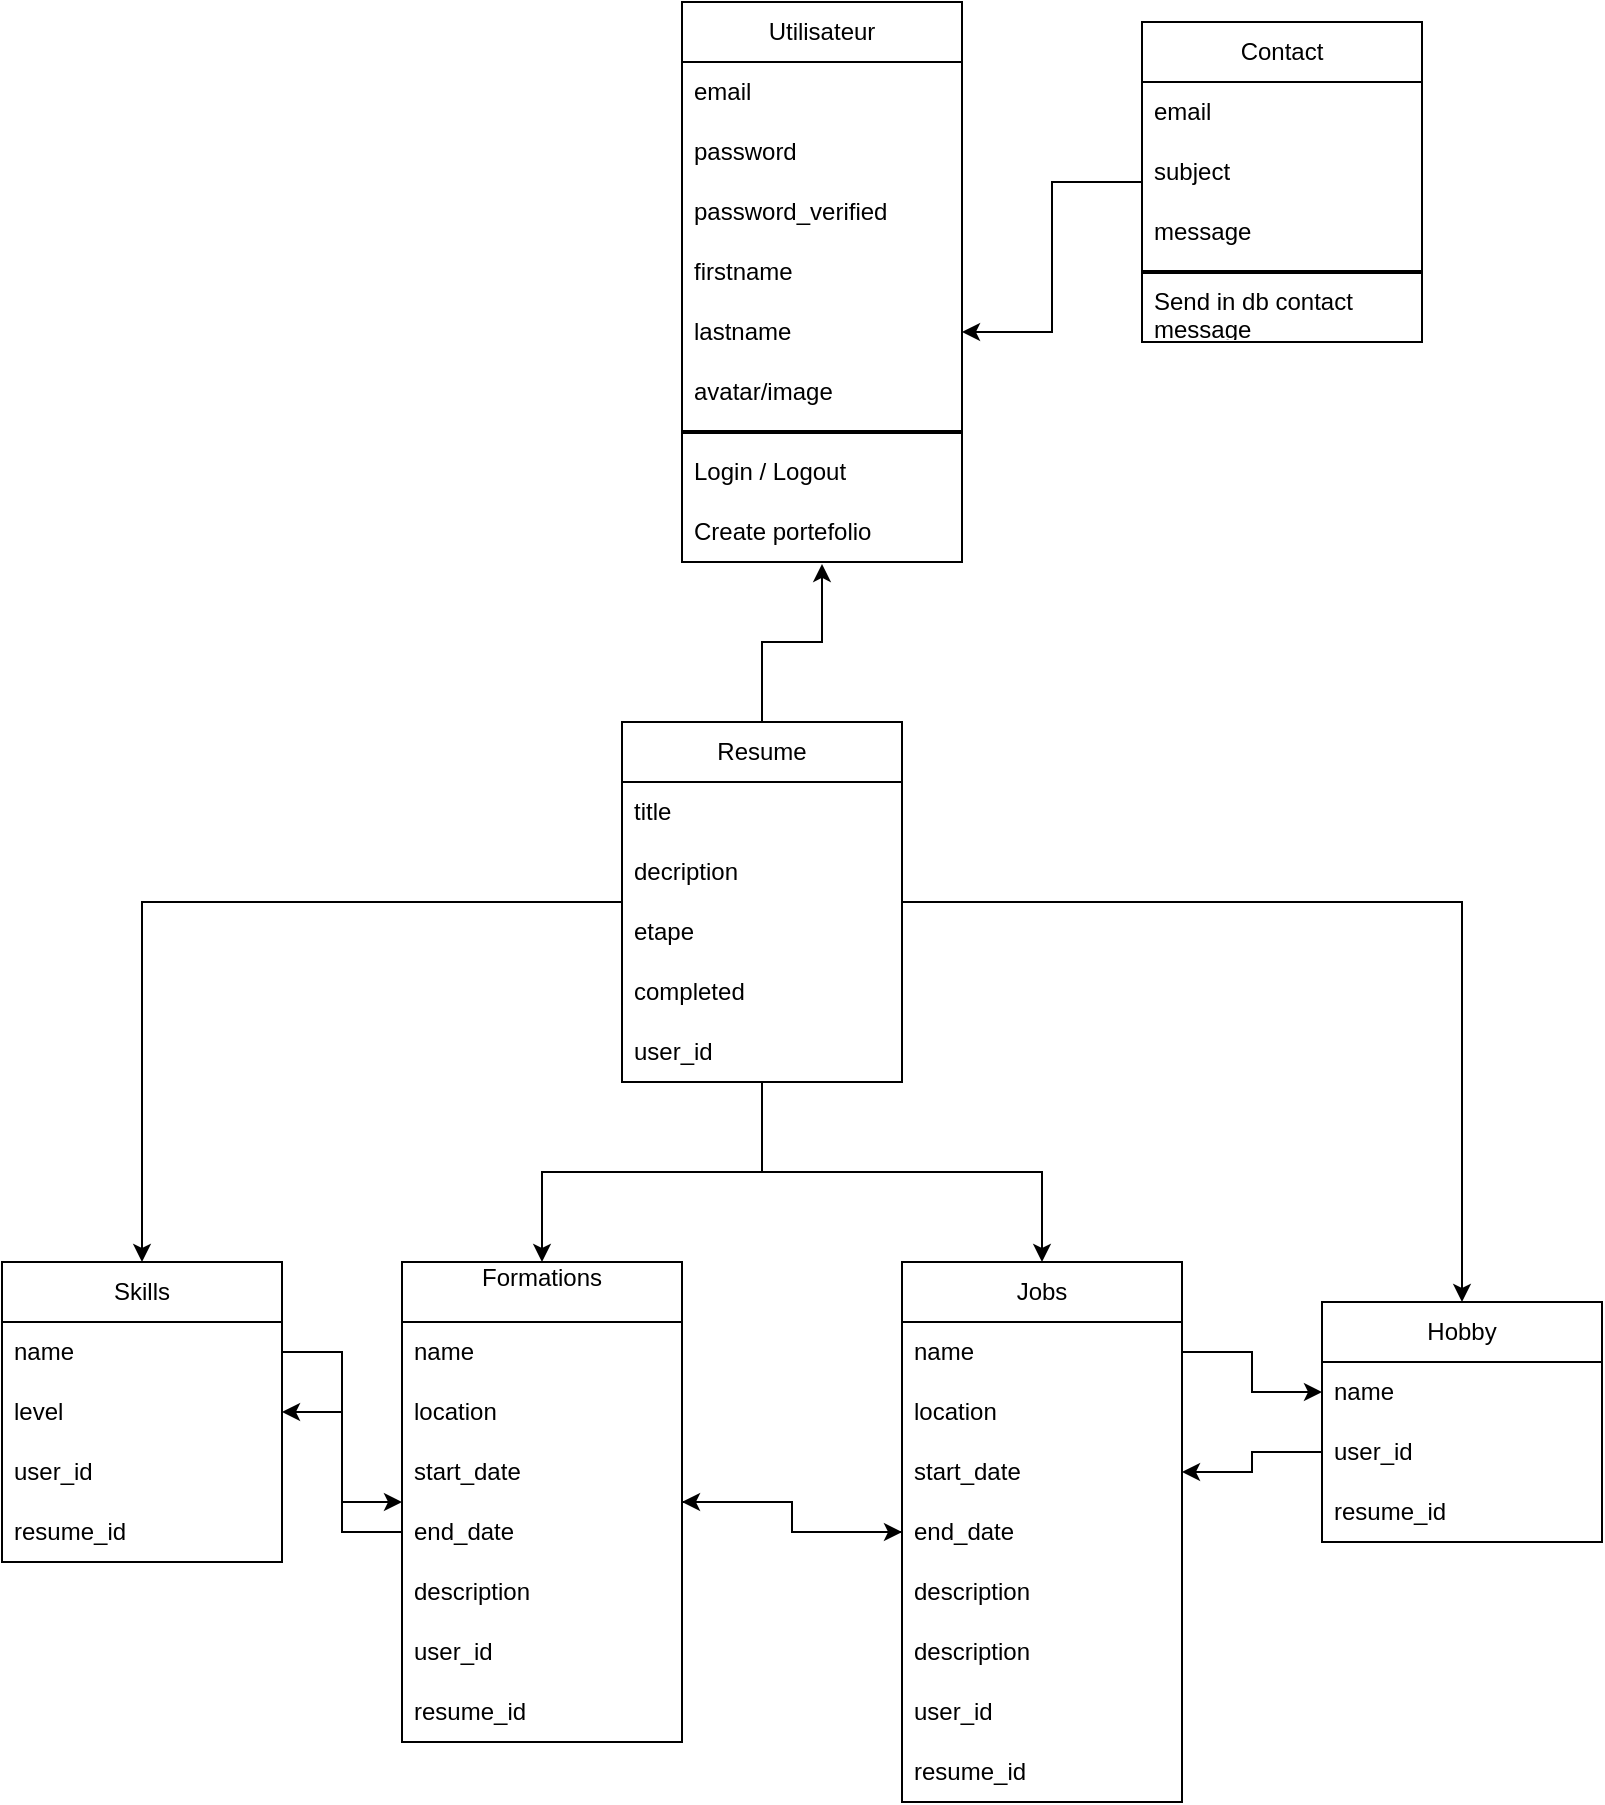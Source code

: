 <mxfile version="24.7.17">
  <diagram id="R2lEEEUBdFMjLlhIrx00" name="Page-1">
    <mxGraphModel dx="1434" dy="836" grid="1" gridSize="10" guides="1" tooltips="1" connect="1" arrows="1" fold="1" page="1" pageScale="1" pageWidth="850" pageHeight="1100" math="0" shadow="0" extFonts="Permanent Marker^https://fonts.googleapis.com/css?family=Permanent+Marker">
      <root>
        <mxCell id="0" />
        <mxCell id="1" parent="0" />
        <mxCell id="6MsVDIzR-I_U8ZcgRNgF-1" value="Utilisateur" style="swimlane;fontStyle=0;childLayout=stackLayout;horizontal=1;startSize=30;horizontalStack=0;resizeParent=1;resizeParentMax=0;resizeLast=0;collapsible=1;marginBottom=0;whiteSpace=wrap;html=1;verticalAlign=middle;" parent="1" vertex="1">
          <mxGeometry x="360" y="30" width="140" height="280" as="geometry" />
        </mxCell>
        <mxCell id="6MsVDIzR-I_U8ZcgRNgF-2" value="email" style="text;strokeColor=none;fillColor=none;align=left;verticalAlign=middle;spacingLeft=4;spacingRight=4;overflow=hidden;points=[[0,0.5],[1,0.5]];portConstraint=eastwest;rotatable=0;whiteSpace=wrap;html=1;" parent="6MsVDIzR-I_U8ZcgRNgF-1" vertex="1">
          <mxGeometry y="30" width="140" height="30" as="geometry" />
        </mxCell>
        <mxCell id="6MsVDIzR-I_U8ZcgRNgF-3" value="password" style="text;strokeColor=none;fillColor=none;align=left;verticalAlign=middle;spacingLeft=4;spacingRight=4;overflow=hidden;points=[[0,0.5],[1,0.5]];portConstraint=eastwest;rotatable=0;whiteSpace=wrap;html=1;" parent="6MsVDIzR-I_U8ZcgRNgF-1" vertex="1">
          <mxGeometry y="60" width="140" height="30" as="geometry" />
        </mxCell>
        <mxCell id="6MsVDIzR-I_U8ZcgRNgF-4" value="password_verified" style="text;strokeColor=none;fillColor=none;align=left;verticalAlign=middle;spacingLeft=4;spacingRight=4;overflow=hidden;points=[[0,0.5],[1,0.5]];portConstraint=eastwest;rotatable=0;whiteSpace=wrap;html=1;" parent="6MsVDIzR-I_U8ZcgRNgF-1" vertex="1">
          <mxGeometry y="90" width="140" height="30" as="geometry" />
        </mxCell>
        <mxCell id="6MsVDIzR-I_U8ZcgRNgF-5" value="firstname" style="text;strokeColor=none;fillColor=none;align=left;verticalAlign=middle;spacingLeft=4;spacingRight=4;overflow=hidden;points=[[0,0.5],[1,0.5]];portConstraint=eastwest;rotatable=0;whiteSpace=wrap;html=1;" parent="6MsVDIzR-I_U8ZcgRNgF-1" vertex="1">
          <mxGeometry y="120" width="140" height="30" as="geometry" />
        </mxCell>
        <mxCell id="6MsVDIzR-I_U8ZcgRNgF-17" value="lastname" style="text;strokeColor=none;fillColor=none;align=left;verticalAlign=middle;spacingLeft=4;spacingRight=4;overflow=hidden;points=[[0,0.5],[1,0.5]];portConstraint=eastwest;rotatable=0;whiteSpace=wrap;html=1;" parent="6MsVDIzR-I_U8ZcgRNgF-1" vertex="1">
          <mxGeometry y="150" width="140" height="30" as="geometry" />
        </mxCell>
        <mxCell id="6MsVDIzR-I_U8ZcgRNgF-18" value="avatar/image" style="text;strokeColor=none;fillColor=none;align=left;verticalAlign=middle;spacingLeft=4;spacingRight=4;overflow=hidden;points=[[0,0.5],[1,0.5]];portConstraint=eastwest;rotatable=0;whiteSpace=wrap;html=1;" parent="6MsVDIzR-I_U8ZcgRNgF-1" vertex="1">
          <mxGeometry y="180" width="140" height="30" as="geometry" />
        </mxCell>
        <mxCell id="6MsVDIzR-I_U8ZcgRNgF-21" value="" style="line;strokeWidth=2;html=1;" parent="6MsVDIzR-I_U8ZcgRNgF-1" vertex="1">
          <mxGeometry y="210" width="140" height="10" as="geometry" />
        </mxCell>
        <mxCell id="6MsVDIzR-I_U8ZcgRNgF-23" value="Login / Logout" style="text;strokeColor=none;fillColor=none;align=left;verticalAlign=middle;spacingLeft=4;spacingRight=4;overflow=hidden;points=[[0,0.5],[1,0.5]];portConstraint=eastwest;rotatable=0;whiteSpace=wrap;html=1;" parent="6MsVDIzR-I_U8ZcgRNgF-1" vertex="1">
          <mxGeometry y="220" width="140" height="30" as="geometry" />
        </mxCell>
        <mxCell id="6MsVDIzR-I_U8ZcgRNgF-24" value="Create portefolio" style="text;strokeColor=none;fillColor=none;align=left;verticalAlign=middle;spacingLeft=4;spacingRight=4;overflow=hidden;points=[[0,0.5],[1,0.5]];portConstraint=eastwest;rotatable=0;whiteSpace=wrap;html=1;" parent="6MsVDIzR-I_U8ZcgRNgF-1" vertex="1">
          <mxGeometry y="250" width="140" height="30" as="geometry" />
        </mxCell>
        <mxCell id="6MsVDIzR-I_U8ZcgRNgF-35" style="edgeStyle=orthogonalEdgeStyle;rounded=0;orthogonalLoop=1;jettySize=auto;html=1;entryX=1;entryY=0.5;entryDx=0;entryDy=0;" parent="1" source="6MsVDIzR-I_U8ZcgRNgF-25" target="6MsVDIzR-I_U8ZcgRNgF-17" edge="1">
          <mxGeometry relative="1" as="geometry" />
        </mxCell>
        <mxCell id="6MsVDIzR-I_U8ZcgRNgF-25" value="Contact" style="swimlane;fontStyle=0;childLayout=stackLayout;horizontal=1;startSize=30;horizontalStack=0;resizeParent=1;resizeParentMax=0;resizeLast=0;collapsible=1;marginBottom=0;whiteSpace=wrap;html=1;" parent="1" vertex="1">
          <mxGeometry x="590" y="40" width="140" height="160" as="geometry" />
        </mxCell>
        <mxCell id="6MsVDIzR-I_U8ZcgRNgF-26" value="email" style="text;strokeColor=none;fillColor=none;align=left;verticalAlign=middle;spacingLeft=4;spacingRight=4;overflow=hidden;points=[[0,0.5],[1,0.5]];portConstraint=eastwest;rotatable=0;whiteSpace=wrap;html=1;" parent="6MsVDIzR-I_U8ZcgRNgF-25" vertex="1">
          <mxGeometry y="30" width="140" height="30" as="geometry" />
        </mxCell>
        <mxCell id="6MsVDIzR-I_U8ZcgRNgF-27" value="subject" style="text;strokeColor=none;fillColor=none;align=left;verticalAlign=middle;spacingLeft=4;spacingRight=4;overflow=hidden;points=[[0,0.5],[1,0.5]];portConstraint=eastwest;rotatable=0;whiteSpace=wrap;html=1;" parent="6MsVDIzR-I_U8ZcgRNgF-25" vertex="1">
          <mxGeometry y="60" width="140" height="30" as="geometry" />
        </mxCell>
        <mxCell id="6MsVDIzR-I_U8ZcgRNgF-28" value="message" style="text;strokeColor=none;fillColor=none;align=left;verticalAlign=middle;spacingLeft=4;spacingRight=4;overflow=hidden;points=[[0,0.5],[1,0.5]];portConstraint=eastwest;rotatable=0;whiteSpace=wrap;html=1;" parent="6MsVDIzR-I_U8ZcgRNgF-25" vertex="1">
          <mxGeometry y="90" width="140" height="30" as="geometry" />
        </mxCell>
        <mxCell id="6MsVDIzR-I_U8ZcgRNgF-29" value="" style="line;strokeWidth=2;html=1;" parent="6MsVDIzR-I_U8ZcgRNgF-25" vertex="1">
          <mxGeometry y="120" width="140" height="10" as="geometry" />
        </mxCell>
        <mxCell id="6MsVDIzR-I_U8ZcgRNgF-30" value="Send in db contact message" style="text;strokeColor=none;fillColor=none;align=left;verticalAlign=middle;spacingLeft=4;spacingRight=4;overflow=hidden;points=[[0,0.5],[1,0.5]];portConstraint=eastwest;rotatable=0;whiteSpace=wrap;html=1;" parent="6MsVDIzR-I_U8ZcgRNgF-25" vertex="1">
          <mxGeometry y="130" width="140" height="30" as="geometry" />
        </mxCell>
        <mxCell id="6MsVDIzR-I_U8ZcgRNgF-42" value="" style="edgeStyle=orthogonalEdgeStyle;rounded=0;orthogonalLoop=1;jettySize=auto;html=1;" parent="1" source="6MsVDIzR-I_U8ZcgRNgF-31" target="6MsVDIzR-I_U8ZcgRNgF-38" edge="1">
          <mxGeometry relative="1" as="geometry" />
        </mxCell>
        <mxCell id="6MsVDIzR-I_U8ZcgRNgF-56" value="" style="edgeStyle=orthogonalEdgeStyle;rounded=0;orthogonalLoop=1;jettySize=auto;html=1;" parent="1" source="6MsVDIzR-I_U8ZcgRNgF-31" target="6MsVDIzR-I_U8ZcgRNgF-52" edge="1">
          <mxGeometry relative="1" as="geometry" />
        </mxCell>
        <mxCell id="6MsVDIzR-I_U8ZcgRNgF-65" value="" style="edgeStyle=orthogonalEdgeStyle;rounded=0;orthogonalLoop=1;jettySize=auto;html=1;entryX=0.5;entryY=0;entryDx=0;entryDy=0;" parent="1" source="6MsVDIzR-I_U8ZcgRNgF-31" target="6MsVDIzR-I_U8ZcgRNgF-44" edge="1">
          <mxGeometry relative="1" as="geometry" />
        </mxCell>
        <mxCell id="6MsVDIzR-I_U8ZcgRNgF-71" value="" style="edgeStyle=orthogonalEdgeStyle;rounded=0;orthogonalLoop=1;jettySize=auto;html=1;" parent="1" source="6MsVDIzR-I_U8ZcgRNgF-31" target="6MsVDIzR-I_U8ZcgRNgF-67" edge="1">
          <mxGeometry relative="1" as="geometry" />
        </mxCell>
        <mxCell id="6MsVDIzR-I_U8ZcgRNgF-82" style="edgeStyle=orthogonalEdgeStyle;rounded=0;orthogonalLoop=1;jettySize=auto;html=1;entryX=0.5;entryY=1.033;entryDx=0;entryDy=0;entryPerimeter=0;" parent="1" source="6MsVDIzR-I_U8ZcgRNgF-31" target="6MsVDIzR-I_U8ZcgRNgF-24" edge="1">
          <mxGeometry relative="1" as="geometry" />
        </mxCell>
        <mxCell id="6MsVDIzR-I_U8ZcgRNgF-31" value="Resume" style="swimlane;fontStyle=0;childLayout=stackLayout;horizontal=1;startSize=30;horizontalStack=0;resizeParent=1;resizeParentMax=0;resizeLast=0;collapsible=1;marginBottom=0;whiteSpace=wrap;html=1;" parent="1" vertex="1">
          <mxGeometry x="330" y="390" width="140" height="180" as="geometry" />
        </mxCell>
        <mxCell id="6MsVDIzR-I_U8ZcgRNgF-32" value="title" style="text;strokeColor=none;fillColor=none;align=left;verticalAlign=middle;spacingLeft=4;spacingRight=4;overflow=hidden;points=[[0,0.5],[1,0.5]];portConstraint=eastwest;rotatable=0;whiteSpace=wrap;html=1;" parent="6MsVDIzR-I_U8ZcgRNgF-31" vertex="1">
          <mxGeometry y="30" width="140" height="30" as="geometry" />
        </mxCell>
        <mxCell id="6MsVDIzR-I_U8ZcgRNgF-33" value="decription" style="text;strokeColor=none;fillColor=none;align=left;verticalAlign=middle;spacingLeft=4;spacingRight=4;overflow=hidden;points=[[0,0.5],[1,0.5]];portConstraint=eastwest;rotatable=0;whiteSpace=wrap;html=1;" parent="6MsVDIzR-I_U8ZcgRNgF-31" vertex="1">
          <mxGeometry y="60" width="140" height="30" as="geometry" />
        </mxCell>
        <mxCell id="4u3ri3ZNY5KP2S5sbOxF-14" value="etape" style="text;strokeColor=none;fillColor=none;align=left;verticalAlign=middle;spacingLeft=4;spacingRight=4;overflow=hidden;points=[[0,0.5],[1,0.5]];portConstraint=eastwest;rotatable=0;whiteSpace=wrap;html=1;" parent="6MsVDIzR-I_U8ZcgRNgF-31" vertex="1">
          <mxGeometry y="90" width="140" height="30" as="geometry" />
        </mxCell>
        <mxCell id="FRgzH88hIR8dSVgyaG0G-2" value="completed" style="text;strokeColor=none;fillColor=none;align=left;verticalAlign=middle;spacingLeft=4;spacingRight=4;overflow=hidden;points=[[0,0.5],[1,0.5]];portConstraint=eastwest;rotatable=0;whiteSpace=wrap;html=1;" vertex="1" parent="6MsVDIzR-I_U8ZcgRNgF-31">
          <mxGeometry y="120" width="140" height="30" as="geometry" />
        </mxCell>
        <mxCell id="6MsVDIzR-I_U8ZcgRNgF-34" value="user_id" style="text;strokeColor=none;fillColor=none;align=left;verticalAlign=middle;spacingLeft=4;spacingRight=4;overflow=hidden;points=[[0,0.5],[1,0.5]];portConstraint=eastwest;rotatable=0;whiteSpace=wrap;html=1;" parent="6MsVDIzR-I_U8ZcgRNgF-31" vertex="1">
          <mxGeometry y="150" width="140" height="30" as="geometry" />
        </mxCell>
        <mxCell id="6MsVDIzR-I_U8ZcgRNgF-38" value="Skills" style="swimlane;fontStyle=0;childLayout=stackLayout;horizontal=1;startSize=30;horizontalStack=0;resizeParent=1;resizeParentMax=0;resizeLast=0;collapsible=1;marginBottom=0;whiteSpace=wrap;html=1;" parent="1" vertex="1">
          <mxGeometry x="20" y="660" width="140" height="150" as="geometry" />
        </mxCell>
        <mxCell id="6MsVDIzR-I_U8ZcgRNgF-39" value="name" style="text;strokeColor=none;fillColor=none;align=left;verticalAlign=middle;spacingLeft=4;spacingRight=4;overflow=hidden;points=[[0,0.5],[1,0.5]];portConstraint=eastwest;rotatable=0;whiteSpace=wrap;html=1;" parent="6MsVDIzR-I_U8ZcgRNgF-38" vertex="1">
          <mxGeometry y="30" width="140" height="30" as="geometry" />
        </mxCell>
        <mxCell id="6MsVDIzR-I_U8ZcgRNgF-40" value="level" style="text;strokeColor=none;fillColor=none;align=left;verticalAlign=middle;spacingLeft=4;spacingRight=4;overflow=hidden;points=[[0,0.5],[1,0.5]];portConstraint=eastwest;rotatable=0;whiteSpace=wrap;html=1;" parent="6MsVDIzR-I_U8ZcgRNgF-38" vertex="1">
          <mxGeometry y="60" width="140" height="30" as="geometry" />
        </mxCell>
        <mxCell id="6MsVDIzR-I_U8ZcgRNgF-41" value="user_id" style="text;strokeColor=none;fillColor=none;align=left;verticalAlign=middle;spacingLeft=4;spacingRight=4;overflow=hidden;points=[[0,0.5],[1,0.5]];portConstraint=eastwest;rotatable=0;whiteSpace=wrap;html=1;" parent="6MsVDIzR-I_U8ZcgRNgF-38" vertex="1">
          <mxGeometry y="90" width="140" height="30" as="geometry" />
        </mxCell>
        <mxCell id="4u3ri3ZNY5KP2S5sbOxF-9" value="resume_id" style="text;strokeColor=none;fillColor=none;align=left;verticalAlign=middle;spacingLeft=4;spacingRight=4;overflow=hidden;points=[[0,0.5],[1,0.5]];portConstraint=eastwest;rotatable=0;whiteSpace=wrap;html=1;" parent="6MsVDIzR-I_U8ZcgRNgF-38" vertex="1">
          <mxGeometry y="120" width="140" height="30" as="geometry" />
        </mxCell>
        <mxCell id="4u3ri3ZNY5KP2S5sbOxF-3" style="edgeStyle=orthogonalEdgeStyle;rounded=0;orthogonalLoop=1;jettySize=auto;html=1;" parent="1" source="6MsVDIzR-I_U8ZcgRNgF-44" target="6MsVDIzR-I_U8ZcgRNgF-52" edge="1">
          <mxGeometry relative="1" as="geometry" />
        </mxCell>
        <mxCell id="6MsVDIzR-I_U8ZcgRNgF-44" value="Formations&lt;div&gt;&lt;br&gt;&lt;/div&gt;" style="swimlane;fontStyle=0;childLayout=stackLayout;horizontal=1;startSize=30;horizontalStack=0;resizeParent=1;resizeParentMax=0;resizeLast=0;collapsible=1;marginBottom=0;whiteSpace=wrap;html=1;" parent="1" vertex="1">
          <mxGeometry x="220" y="660" width="140" height="240" as="geometry" />
        </mxCell>
        <mxCell id="6MsVDIzR-I_U8ZcgRNgF-45" value="name" style="text;strokeColor=none;fillColor=none;align=left;verticalAlign=middle;spacingLeft=4;spacingRight=4;overflow=hidden;points=[[0,0.5],[1,0.5]];portConstraint=eastwest;rotatable=0;whiteSpace=wrap;html=1;" parent="6MsVDIzR-I_U8ZcgRNgF-44" vertex="1">
          <mxGeometry y="30" width="140" height="30" as="geometry" />
        </mxCell>
        <mxCell id="6MsVDIzR-I_U8ZcgRNgF-60" value="location" style="text;strokeColor=none;fillColor=none;align=left;verticalAlign=middle;spacingLeft=4;spacingRight=4;overflow=hidden;points=[[0,0.5],[1,0.5]];portConstraint=eastwest;rotatable=0;whiteSpace=wrap;html=1;" parent="6MsVDIzR-I_U8ZcgRNgF-44" vertex="1">
          <mxGeometry y="60" width="140" height="30" as="geometry" />
        </mxCell>
        <mxCell id="6MsVDIzR-I_U8ZcgRNgF-46" value="start_date" style="text;strokeColor=none;fillColor=none;align=left;verticalAlign=middle;spacingLeft=4;spacingRight=4;overflow=hidden;points=[[0,0.5],[1,0.5]];portConstraint=eastwest;rotatable=0;whiteSpace=wrap;html=1;" parent="6MsVDIzR-I_U8ZcgRNgF-44" vertex="1">
          <mxGeometry y="90" width="140" height="30" as="geometry" />
        </mxCell>
        <mxCell id="6MsVDIzR-I_U8ZcgRNgF-47" value="end_date" style="text;strokeColor=none;fillColor=none;align=left;verticalAlign=middle;spacingLeft=4;spacingRight=4;overflow=hidden;points=[[0,0.5],[1,0.5]];portConstraint=eastwest;rotatable=0;whiteSpace=wrap;html=1;" parent="6MsVDIzR-I_U8ZcgRNgF-44" vertex="1">
          <mxGeometry y="120" width="140" height="30" as="geometry" />
        </mxCell>
        <mxCell id="6MsVDIzR-I_U8ZcgRNgF-49" value="description" style="text;strokeColor=none;fillColor=none;align=left;verticalAlign=middle;spacingLeft=4;spacingRight=4;overflow=hidden;points=[[0,0.5],[1,0.5]];portConstraint=eastwest;rotatable=0;whiteSpace=wrap;html=1;" parent="6MsVDIzR-I_U8ZcgRNgF-44" vertex="1">
          <mxGeometry y="150" width="140" height="30" as="geometry" />
        </mxCell>
        <mxCell id="6MsVDIzR-I_U8ZcgRNgF-79" value="user_id" style="text;strokeColor=none;fillColor=none;align=left;verticalAlign=middle;spacingLeft=4;spacingRight=4;overflow=hidden;points=[[0,0.5],[1,0.5]];portConstraint=eastwest;rotatable=0;whiteSpace=wrap;html=1;" parent="6MsVDIzR-I_U8ZcgRNgF-44" vertex="1">
          <mxGeometry y="180" width="140" height="30" as="geometry" />
        </mxCell>
        <mxCell id="6MsVDIzR-I_U8ZcgRNgF-62" value="resume_id" style="text;strokeColor=none;fillColor=none;align=left;verticalAlign=middle;spacingLeft=4;spacingRight=4;overflow=hidden;points=[[0,0.5],[1,0.5]];portConstraint=eastwest;rotatable=0;whiteSpace=wrap;html=1;" parent="6MsVDIzR-I_U8ZcgRNgF-44" vertex="1">
          <mxGeometry y="210" width="140" height="30" as="geometry" />
        </mxCell>
        <mxCell id="4u3ri3ZNY5KP2S5sbOxF-4" style="edgeStyle=orthogonalEdgeStyle;rounded=0;orthogonalLoop=1;jettySize=auto;html=1;" parent="1" source="6MsVDIzR-I_U8ZcgRNgF-52" target="6MsVDIzR-I_U8ZcgRNgF-44" edge="1">
          <mxGeometry relative="1" as="geometry" />
        </mxCell>
        <mxCell id="6MsVDIzR-I_U8ZcgRNgF-52" value="Jobs" style="swimlane;fontStyle=0;childLayout=stackLayout;horizontal=1;startSize=30;horizontalStack=0;resizeParent=1;resizeParentMax=0;resizeLast=0;collapsible=1;marginBottom=0;whiteSpace=wrap;html=1;" parent="1" vertex="1">
          <mxGeometry x="470" y="660" width="140" height="270" as="geometry" />
        </mxCell>
        <mxCell id="6MsVDIzR-I_U8ZcgRNgF-53" value="name" style="text;strokeColor=none;fillColor=none;align=left;verticalAlign=middle;spacingLeft=4;spacingRight=4;overflow=hidden;points=[[0,0.5],[1,0.5]];portConstraint=eastwest;rotatable=0;whiteSpace=wrap;html=1;" parent="6MsVDIzR-I_U8ZcgRNgF-52" vertex="1">
          <mxGeometry y="30" width="140" height="30" as="geometry" />
        </mxCell>
        <mxCell id="6MsVDIzR-I_U8ZcgRNgF-61" value="location" style="text;strokeColor=none;fillColor=none;align=left;verticalAlign=middle;spacingLeft=4;spacingRight=4;overflow=hidden;points=[[0,0.5],[1,0.5]];portConstraint=eastwest;rotatable=0;whiteSpace=wrap;html=1;" parent="6MsVDIzR-I_U8ZcgRNgF-52" vertex="1">
          <mxGeometry y="60" width="140" height="30" as="geometry" />
        </mxCell>
        <mxCell id="6MsVDIzR-I_U8ZcgRNgF-54" value="start_date" style="text;strokeColor=none;fillColor=none;align=left;verticalAlign=middle;spacingLeft=4;spacingRight=4;overflow=hidden;points=[[0,0.5],[1,0.5]];portConstraint=eastwest;rotatable=0;whiteSpace=wrap;html=1;" parent="6MsVDIzR-I_U8ZcgRNgF-52" vertex="1">
          <mxGeometry y="90" width="140" height="30" as="geometry" />
        </mxCell>
        <mxCell id="6MsVDIzR-I_U8ZcgRNgF-55" value="end_date" style="text;strokeColor=none;fillColor=none;align=left;verticalAlign=middle;spacingLeft=4;spacingRight=4;overflow=hidden;points=[[0,0.5],[1,0.5]];portConstraint=eastwest;rotatable=0;whiteSpace=wrap;html=1;" parent="6MsVDIzR-I_U8ZcgRNgF-52" vertex="1">
          <mxGeometry y="120" width="140" height="30" as="geometry" />
        </mxCell>
        <mxCell id="6MsVDIzR-I_U8ZcgRNgF-57" value="description" style="text;strokeColor=none;fillColor=none;align=left;verticalAlign=middle;spacingLeft=4;spacingRight=4;overflow=hidden;points=[[0,0.5],[1,0.5]];portConstraint=eastwest;rotatable=0;whiteSpace=wrap;html=1;" parent="6MsVDIzR-I_U8ZcgRNgF-52" vertex="1">
          <mxGeometry y="150" width="140" height="30" as="geometry" />
        </mxCell>
        <mxCell id="6MsVDIzR-I_U8ZcgRNgF-73" value="description" style="text;strokeColor=none;fillColor=none;align=left;verticalAlign=middle;spacingLeft=4;spacingRight=4;overflow=hidden;points=[[0,0.5],[1,0.5]];portConstraint=eastwest;rotatable=0;whiteSpace=wrap;html=1;" parent="6MsVDIzR-I_U8ZcgRNgF-52" vertex="1">
          <mxGeometry y="180" width="140" height="30" as="geometry" />
        </mxCell>
        <mxCell id="6MsVDIzR-I_U8ZcgRNgF-63" value="user_id" style="text;strokeColor=none;fillColor=none;align=left;verticalAlign=middle;spacingLeft=4;spacingRight=4;overflow=hidden;points=[[0,0.5],[1,0.5]];portConstraint=eastwest;rotatable=0;whiteSpace=wrap;html=1;" parent="6MsVDIzR-I_U8ZcgRNgF-52" vertex="1">
          <mxGeometry y="210" width="140" height="30" as="geometry" />
        </mxCell>
        <mxCell id="4u3ri3ZNY5KP2S5sbOxF-10" value="resume_id" style="text;strokeColor=none;fillColor=none;align=left;verticalAlign=middle;spacingLeft=4;spacingRight=4;overflow=hidden;points=[[0,0.5],[1,0.5]];portConstraint=eastwest;rotatable=0;whiteSpace=wrap;html=1;" parent="6MsVDIzR-I_U8ZcgRNgF-52" vertex="1">
          <mxGeometry y="240" width="140" height="30" as="geometry" />
        </mxCell>
        <mxCell id="6MsVDIzR-I_U8ZcgRNgF-67" value="Hobby" style="swimlane;fontStyle=0;childLayout=stackLayout;horizontal=1;startSize=30;horizontalStack=0;resizeParent=1;resizeParentMax=0;resizeLast=0;collapsible=1;marginBottom=0;whiteSpace=wrap;html=1;" parent="1" vertex="1">
          <mxGeometry x="680" y="680" width="140" height="120" as="geometry" />
        </mxCell>
        <mxCell id="6MsVDIzR-I_U8ZcgRNgF-68" value="name" style="text;strokeColor=none;fillColor=none;align=left;verticalAlign=middle;spacingLeft=4;spacingRight=4;overflow=hidden;points=[[0,0.5],[1,0.5]];portConstraint=eastwest;rotatable=0;whiteSpace=wrap;html=1;" parent="6MsVDIzR-I_U8ZcgRNgF-67" vertex="1">
          <mxGeometry y="30" width="140" height="30" as="geometry" />
        </mxCell>
        <mxCell id="6MsVDIzR-I_U8ZcgRNgF-70" value="user_id" style="text;strokeColor=none;fillColor=none;align=left;verticalAlign=middle;spacingLeft=4;spacingRight=4;overflow=hidden;points=[[0,0.5],[1,0.5]];portConstraint=eastwest;rotatable=0;whiteSpace=wrap;html=1;" parent="6MsVDIzR-I_U8ZcgRNgF-67" vertex="1">
          <mxGeometry y="60" width="140" height="30" as="geometry" />
        </mxCell>
        <mxCell id="4u3ri3ZNY5KP2S5sbOxF-13" value="resume_id" style="text;strokeColor=none;fillColor=none;align=left;verticalAlign=middle;spacingLeft=4;spacingRight=4;overflow=hidden;points=[[0,0.5],[1,0.5]];portConstraint=eastwest;rotatable=0;whiteSpace=wrap;html=1;" parent="6MsVDIzR-I_U8ZcgRNgF-67" vertex="1">
          <mxGeometry y="90" width="140" height="30" as="geometry" />
        </mxCell>
        <mxCell id="6MsVDIzR-I_U8ZcgRNgF-74" style="edgeStyle=orthogonalEdgeStyle;rounded=0;orthogonalLoop=1;jettySize=auto;html=1;exitX=1;exitY=0.5;exitDx=0;exitDy=0;entryX=0;entryY=0.5;entryDx=0;entryDy=0;" parent="1" source="6MsVDIzR-I_U8ZcgRNgF-53" target="6MsVDIzR-I_U8ZcgRNgF-68" edge="1">
          <mxGeometry relative="1" as="geometry" />
        </mxCell>
        <mxCell id="6MsVDIzR-I_U8ZcgRNgF-77" value="" style="edgeStyle=orthogonalEdgeStyle;rounded=0;orthogonalLoop=1;jettySize=auto;html=1;" parent="1" source="6MsVDIzR-I_U8ZcgRNgF-70" target="6MsVDIzR-I_U8ZcgRNgF-54" edge="1">
          <mxGeometry relative="1" as="geometry" />
        </mxCell>
        <mxCell id="4u3ri3ZNY5KP2S5sbOxF-1" style="edgeStyle=orthogonalEdgeStyle;rounded=0;orthogonalLoop=1;jettySize=auto;html=1;" parent="1" source="6MsVDIzR-I_U8ZcgRNgF-47" target="6MsVDIzR-I_U8ZcgRNgF-38" edge="1">
          <mxGeometry relative="1" as="geometry" />
        </mxCell>
        <mxCell id="4u3ri3ZNY5KP2S5sbOxF-2" style="edgeStyle=orthogonalEdgeStyle;rounded=0;orthogonalLoop=1;jettySize=auto;html=1;" parent="1" source="6MsVDIzR-I_U8ZcgRNgF-39" target="6MsVDIzR-I_U8ZcgRNgF-44" edge="1">
          <mxGeometry relative="1" as="geometry" />
        </mxCell>
      </root>
    </mxGraphModel>
  </diagram>
</mxfile>
